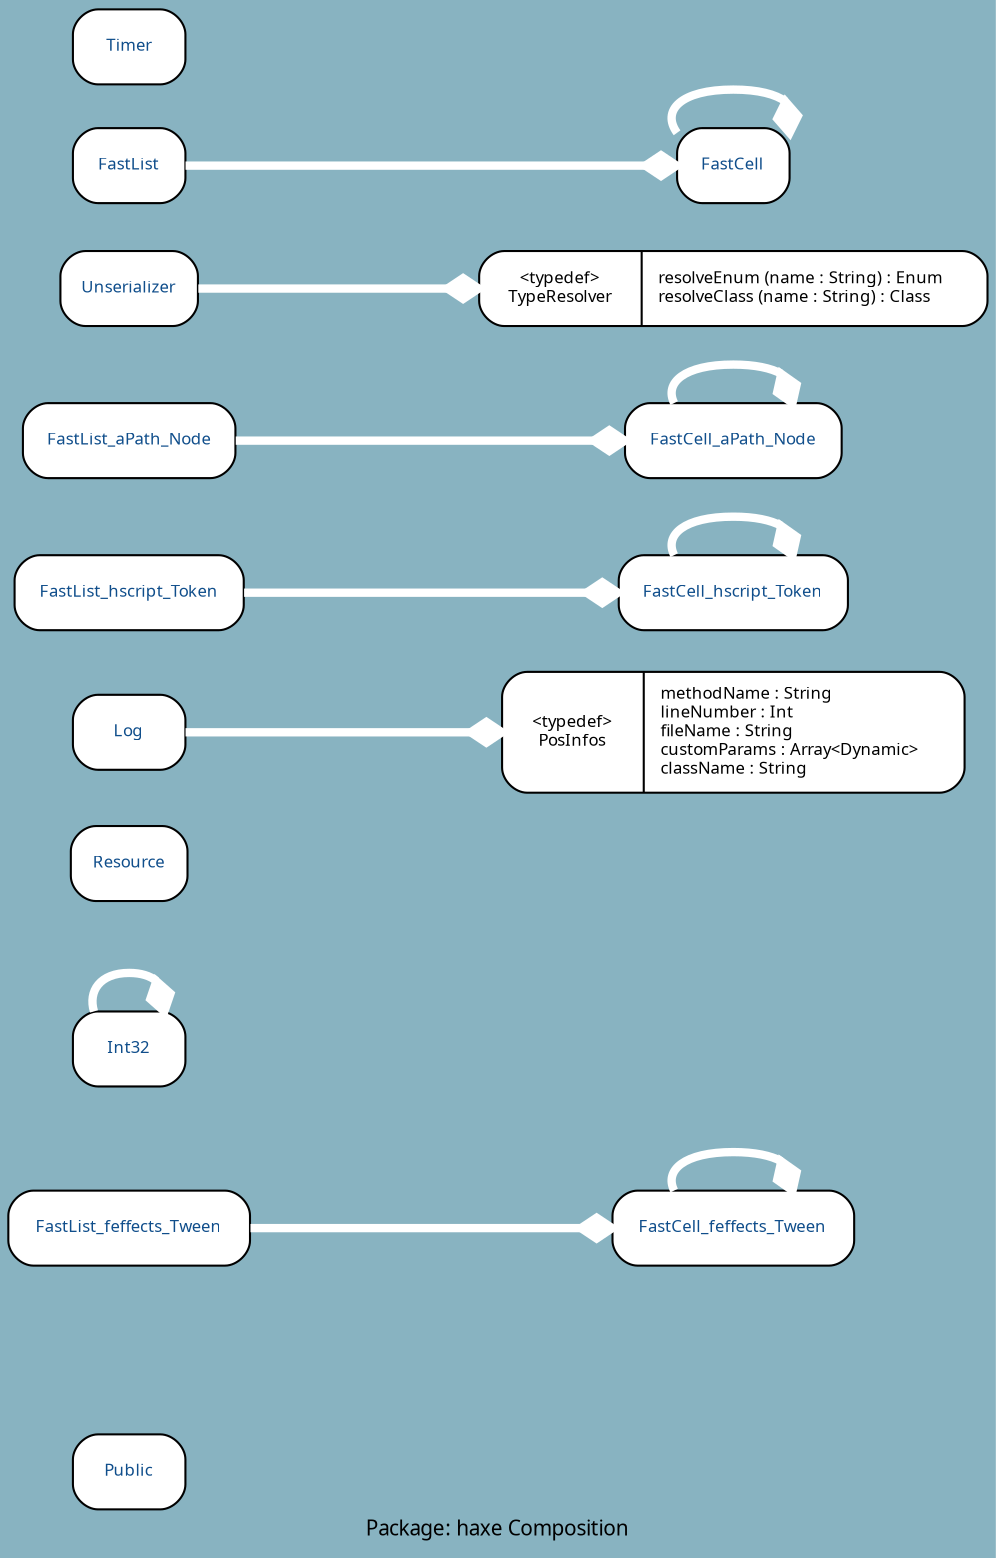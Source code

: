digraph uml {
	graph [label="Package: haxe Composition", ratio=compress, rankdir=LR, size="24,12", fontname=Sans, fontsize=10, bgcolor="#88B3C1", fontcolor=black];
	node [label="\N", fontname=Sans, fontsize=8, shape=record, color=black, fontcolor=black];
	edge [fontname=Sans, fontsize=8, minlen=3, color=black, fontcolor=black];
	graph [lp="236,10",
		bb="0,0,472,738"];
	"haxe.Public" [label="{Public}", fontcolor="#104E8B", style="rounded,filled", fillcolor=white, URL="../types/haxe/Public.html", tooltip=Public, portPos=Public, pos="58,39", rects="31,21,85,57", width="0.75", height="0.50"];
	"haxe.FastCell_feffects_Tween" [label="{FastCell_feffects_Tween}", fontcolor="#104E8B", style="rounded,filled", fillcolor=white, URL="../types/haxe/FastCell_feffects_Tween.html", tooltip=FastCell_feffects_Tween, portPos=FastCell_feffects_Tween, pos="350,158", rects="292,140,409,176", width="1.61", height="0.50"];
	"haxe.Int32" [label="{Int32}", fontcolor="#104E8B", style="rounded,filled", fillcolor=white, URL="../types/haxe/Int32.html", tooltip=Int32, portPos=Int32, pos="58,245", rects="31,227,85,263", width="0.75", height="0.50"];
	"haxe.Resource" [label="{Resource}", fontcolor="#104E8B", style="rounded,filled", fillcolor=white, URL="../types/haxe/Resource.html", tooltip=Resource, portPos=Resource, pos="58,333", rects="30,315,86,351", width="0.78", height="0.50"];
	"haxe.PosInfos" [label="{\<typedef\>\nPosInfos|methodName : String\llineNumber : Int\lfileName : String\lcustomParams : Array\<Dynamic\>\lclassName : St\
ring\l}", style="rounded,filled", fillcolor=white, pos="350,395", rects="239,366,300,424 300,366,462,424", width="3.08", height="0.81"];
	"haxe.FastList_hscript_Token" [label="{FastList_hscript_Token}", fontcolor="#104E8B", style="rounded,filled", fillcolor=white, URL="../types/haxe/FastList_hscript_Token.html", tooltip=FastList_hscript_Token, portPos=FastList_hscript_Token, pos="58,462", rects="3,444,114,480", width="1.53", height="0.50"];
	"haxe.FastCell_hscript_Token" [label="{FastCell_hscript_Token}", fontcolor="#104E8B", style="rounded,filled", fillcolor=white, URL="../types/haxe/FastCell_hscript_Token.html", tooltip=FastCell_hscript_Token, portPos=FastCell_hscript_Token, pos="350,462", rects="295,444,406,480", width="1.53", height="0.50"];
	"haxe.FastCell_aPath_Node" [label="{FastCell_aPath_Node}", fontcolor="#104E8B", style="rounded,filled", fillcolor=white, URL="../types/haxe/FastCell_aPath_Node.html", tooltip=FastCell_aPath_Node, portPos=FastCell_aPath_Node, pos="350,535", rects="298,517,402,553", width="1.44", height="0.50"];
	"haxe.FastList_aPath_Node" [label="{FastList_aPath_Node}", fontcolor="#104E8B", style="rounded,filled", fillcolor=white, URL="../types/haxe/FastList_aPath_Node.html", tooltip=FastList_aPath_Node, portPos=FastList_aPath_Node, pos="58,535", rects="7,517,110,553", width="1.42", height="0.50"];
	"haxe.TypeResolver" [label="{\<typedef\>\nTypeResolver|resolveEnum (name : String) : Enum\lresolveClass (name : String) : Class\l}", style="rounded,filled", fillcolor=white, pos="350,608", rects="228,590,300,626 300,590,472,626", width="3.39", height="0.50"];
	"haxe.Unserializer" [label="{Unserializer}", fontcolor="#104E8B", style="rounded,filled", fillcolor=white, URL="../types/haxe/Unserializer.html", tooltip=Unserializer, portPos=Unserializer, pos="58,608", rects="25,590,91,626", width="0.92", height="0.50"];
	"haxe.FastList_feffects_Tween" [label="{FastList_feffects_Tween}", fontcolor="#104E8B", style="rounded,filled", fillcolor=white, URL="../types/haxe/FastList_feffects_Tween.html", tooltip=FastList_feffects_Tween, portPos=FastList_feffects_Tween, pos="58,158", rects="0,140,116,176", width="1.61", height="0.50"];
	"haxe.Log" [label="{Log}", fontcolor="#104E8B", style="rounded,filled", fillcolor=white, URL="../types/haxe/Log.html", tooltip=Log, portPos=Log, pos="58,395", rects="31,377,85,413", width="0.75", height="0.50"];
	"haxe.FastCell" [label="{FastCell}", fontcolor="#104E8B", style="rounded,filled", fillcolor=white, URL="../types/haxe/FastCell.html", tooltip=FastCell, portPos=FastCell, pos="350,662", rects="323,644,377,680", width="0.75", height="0.50"];
	"haxe.FastList" [label="{FastList}", fontcolor="#104E8B", style="rounded,filled", fillcolor=white, URL="../types/haxe/FastList.html", tooltip=FastList, portPos=FastList, pos="58,662", rects="31,644,85,680", width="0.75", height="0.50"];
	"haxe.Timer" [label="{Timer}", fontcolor="#104E8B", style="rounded,filled", fillcolor=white, URL="../types/haxe/Timer.html", tooltip=Timer, portPos=Timer, pos="58,720", rects="31,702,85,738", width="0.75", height="0.50"];
	"haxe.FastCell_feffects_Tween" -> "haxe.FastCell_feffects_Tween" [color=white, style="setlinewidth(4)", arrowhead=diamond, arrowsize="1.25", pos="e,378,176 322,176 317,186 327,194 350,194 360,194 367,193 372,190"];
	"haxe.Int32" -> "haxe.Int32" [color=white, style="setlinewidth(4)", arrowhead=diamond, arrowsize="1.25", pos="e,75,263 41,263 39,273 44,281 58,281 64,281 68,280 71,277"];
	"haxe.FastList_hscript_Token" -> "haxe.FastCell_hscript_Token" [color=white, style="setlinewidth(4)", arrowhead=diamond, arrowsize="1.25", pos="e,295,462 114,462 161,462 229,462 280,462"];
	"haxe.FastCell_aPath_Node" -> "haxe.FastCell_aPath_Node" [color=white, style="setlinewidth(4)", arrowhead=diamond, arrowsize="1.25", pos="e,378,553 322,553 317,563 327,571 350,571 360,571 367,570 372,567"];
	"haxe.FastList_aPath_Node" -> "haxe.FastCell_aPath_Node" [color=white, style="setlinewidth(4)", arrowhead=diamond, arrowsize="1.25", pos="e,298,535 110,535 158,535 230,535 283,535"];
	"haxe.FastCell_hscript_Token" -> "haxe.FastCell_hscript_Token" [color=white, style="setlinewidth(4)", arrowhead=diamond, arrowsize="1.25", pos="e,378,480 322,480 317,490 327,498 350,498 360,498 367,497 372,494"];
	"haxe.Unserializer" -> "haxe.TypeResolver" [color=white, style="setlinewidth(4)", arrowhead=diamond, arrowsize="1.25", pos="e,228,608 91,608 122,608 168,608 213,608"];
	"haxe.FastList_feffects_Tween" -> "haxe.FastCell_feffects_Tween" [color=white, style="setlinewidth(4)", arrowhead=diamond, arrowsize="1.25", pos="e,292,158 116,158 162,158 227,158 277,158"];
	"haxe.Log" -> "haxe.PosInfos" [color=white, style="setlinewidth(4)", arrowhead=diamond, arrowsize="1.25", pos="e,239,395 85,395 117,395 172,395 224,395"];
	"haxe.FastCell" -> "haxe.FastCell" [color=white, style="setlinewidth(4)", arrowhead=diamond, arrowsize="1.25", pos="e,377,678 323,678 316,688 325,698 350,698 361,698 369,696 374,693"];
	"haxe.FastList" -> "haxe.FastCell" [color=white, style="setlinewidth(4)", arrowhead=diamond, arrowsize="1.25", pos="e,323,662 85,662 136,662 247,662 308,662"];
}
